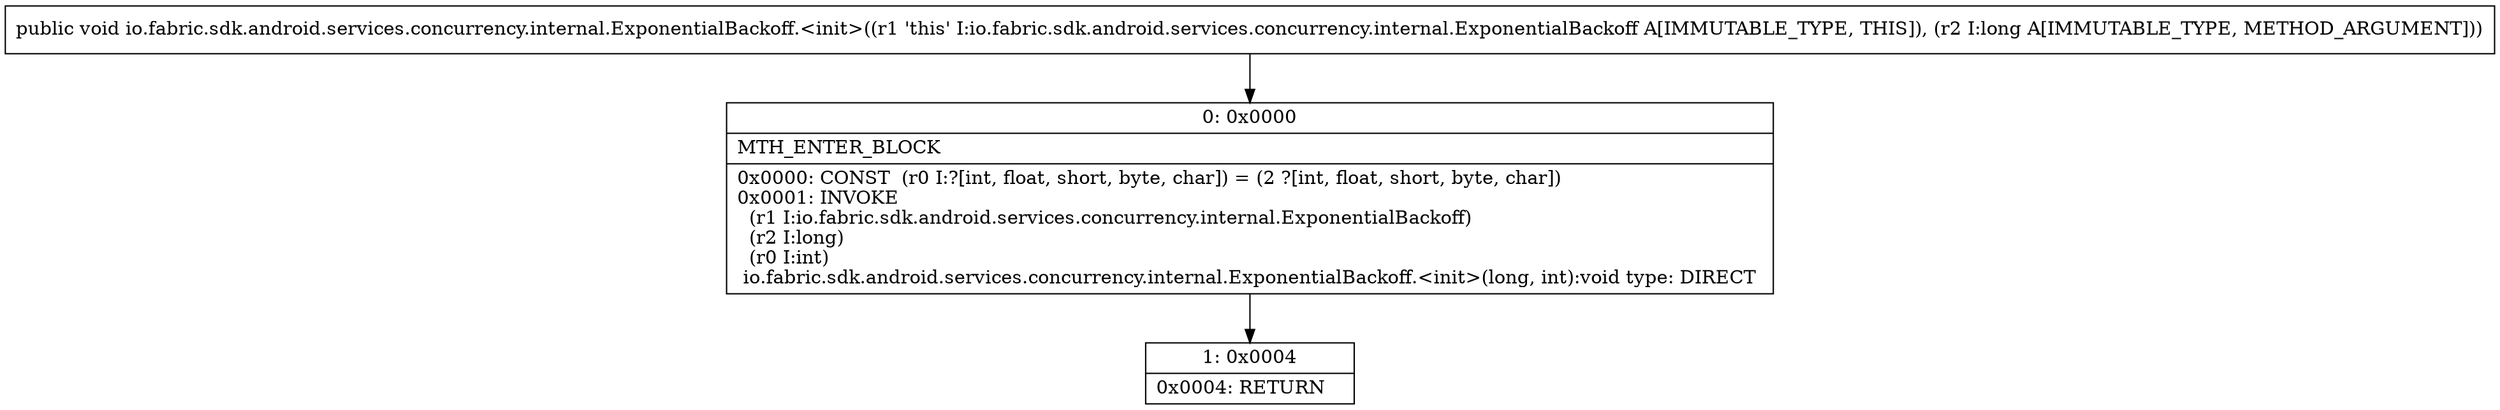 digraph "CFG forio.fabric.sdk.android.services.concurrency.internal.ExponentialBackoff.\<init\>(J)V" {
Node_0 [shape=record,label="{0\:\ 0x0000|MTH_ENTER_BLOCK\l|0x0000: CONST  (r0 I:?[int, float, short, byte, char]) = (2 ?[int, float, short, byte, char]) \l0x0001: INVOKE  \l  (r1 I:io.fabric.sdk.android.services.concurrency.internal.ExponentialBackoff)\l  (r2 I:long)\l  (r0 I:int)\l io.fabric.sdk.android.services.concurrency.internal.ExponentialBackoff.\<init\>(long, int):void type: DIRECT \l}"];
Node_1 [shape=record,label="{1\:\ 0x0004|0x0004: RETURN   \l}"];
MethodNode[shape=record,label="{public void io.fabric.sdk.android.services.concurrency.internal.ExponentialBackoff.\<init\>((r1 'this' I:io.fabric.sdk.android.services.concurrency.internal.ExponentialBackoff A[IMMUTABLE_TYPE, THIS]), (r2 I:long A[IMMUTABLE_TYPE, METHOD_ARGUMENT])) }"];
MethodNode -> Node_0;
Node_0 -> Node_1;
}

